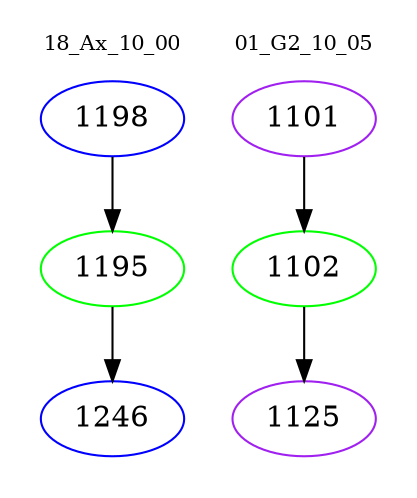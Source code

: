 digraph{
subgraph cluster_0 {
color = white
label = "18_Ax_10_00";
fontsize=10;
T0_1198 [label="1198", color="blue"]
T0_1198 -> T0_1195 [color="black"]
T0_1195 [label="1195", color="green"]
T0_1195 -> T0_1246 [color="black"]
T0_1246 [label="1246", color="blue"]
}
subgraph cluster_1 {
color = white
label = "01_G2_10_05";
fontsize=10;
T1_1101 [label="1101", color="purple"]
T1_1101 -> T1_1102 [color="black"]
T1_1102 [label="1102", color="green"]
T1_1102 -> T1_1125 [color="black"]
T1_1125 [label="1125", color="purple"]
}
}
